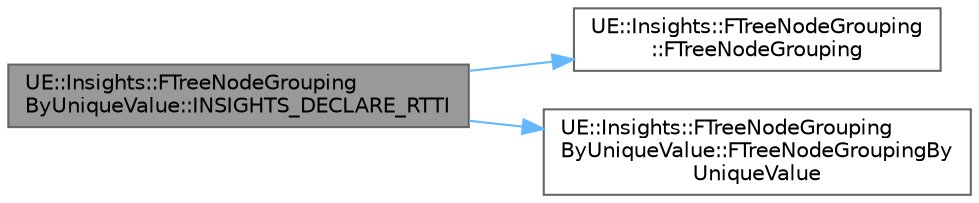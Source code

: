 digraph "UE::Insights::FTreeNodeGroupingByUniqueValue::INSIGHTS_DECLARE_RTTI"
{
 // INTERACTIVE_SVG=YES
 // LATEX_PDF_SIZE
  bgcolor="transparent";
  edge [fontname=Helvetica,fontsize=10,labelfontname=Helvetica,labelfontsize=10];
  node [fontname=Helvetica,fontsize=10,shape=box,height=0.2,width=0.4];
  rankdir="LR";
  Node1 [id="Node000001",label="UE::Insights::FTreeNodeGrouping\lByUniqueValue::INSIGHTS_DECLARE_RTTI",height=0.2,width=0.4,color="gray40", fillcolor="grey60", style="filled", fontcolor="black",tooltip=" "];
  Node1 -> Node2 [id="edge1_Node000001_Node000002",color="steelblue1",style="solid",tooltip=" "];
  Node2 [id="Node000002",label="UE::Insights::FTreeNodeGrouping\l::FTreeNodeGrouping",height=0.2,width=0.4,color="grey40", fillcolor="white", style="filled",URL="$d8/daa/classUE_1_1Insights_1_1FTreeNodeGrouping.html#a9b0a9171f521418dff60c0956af86d5b",tooltip=" "];
  Node1 -> Node3 [id="edge2_Node000001_Node000003",color="steelblue1",style="solid",tooltip=" "];
  Node3 [id="Node000003",label="UE::Insights::FTreeNodeGrouping\lByUniqueValue::FTreeNodeGroupingBy\lUniqueValue",height=0.2,width=0.4,color="grey40", fillcolor="white", style="filled",URL="$d7/d02/classUE_1_1Insights_1_1FTreeNodeGroupingByUniqueValue.html#a9ff3d88f083b87c8e8f529cf93966925",tooltip=" "];
}
